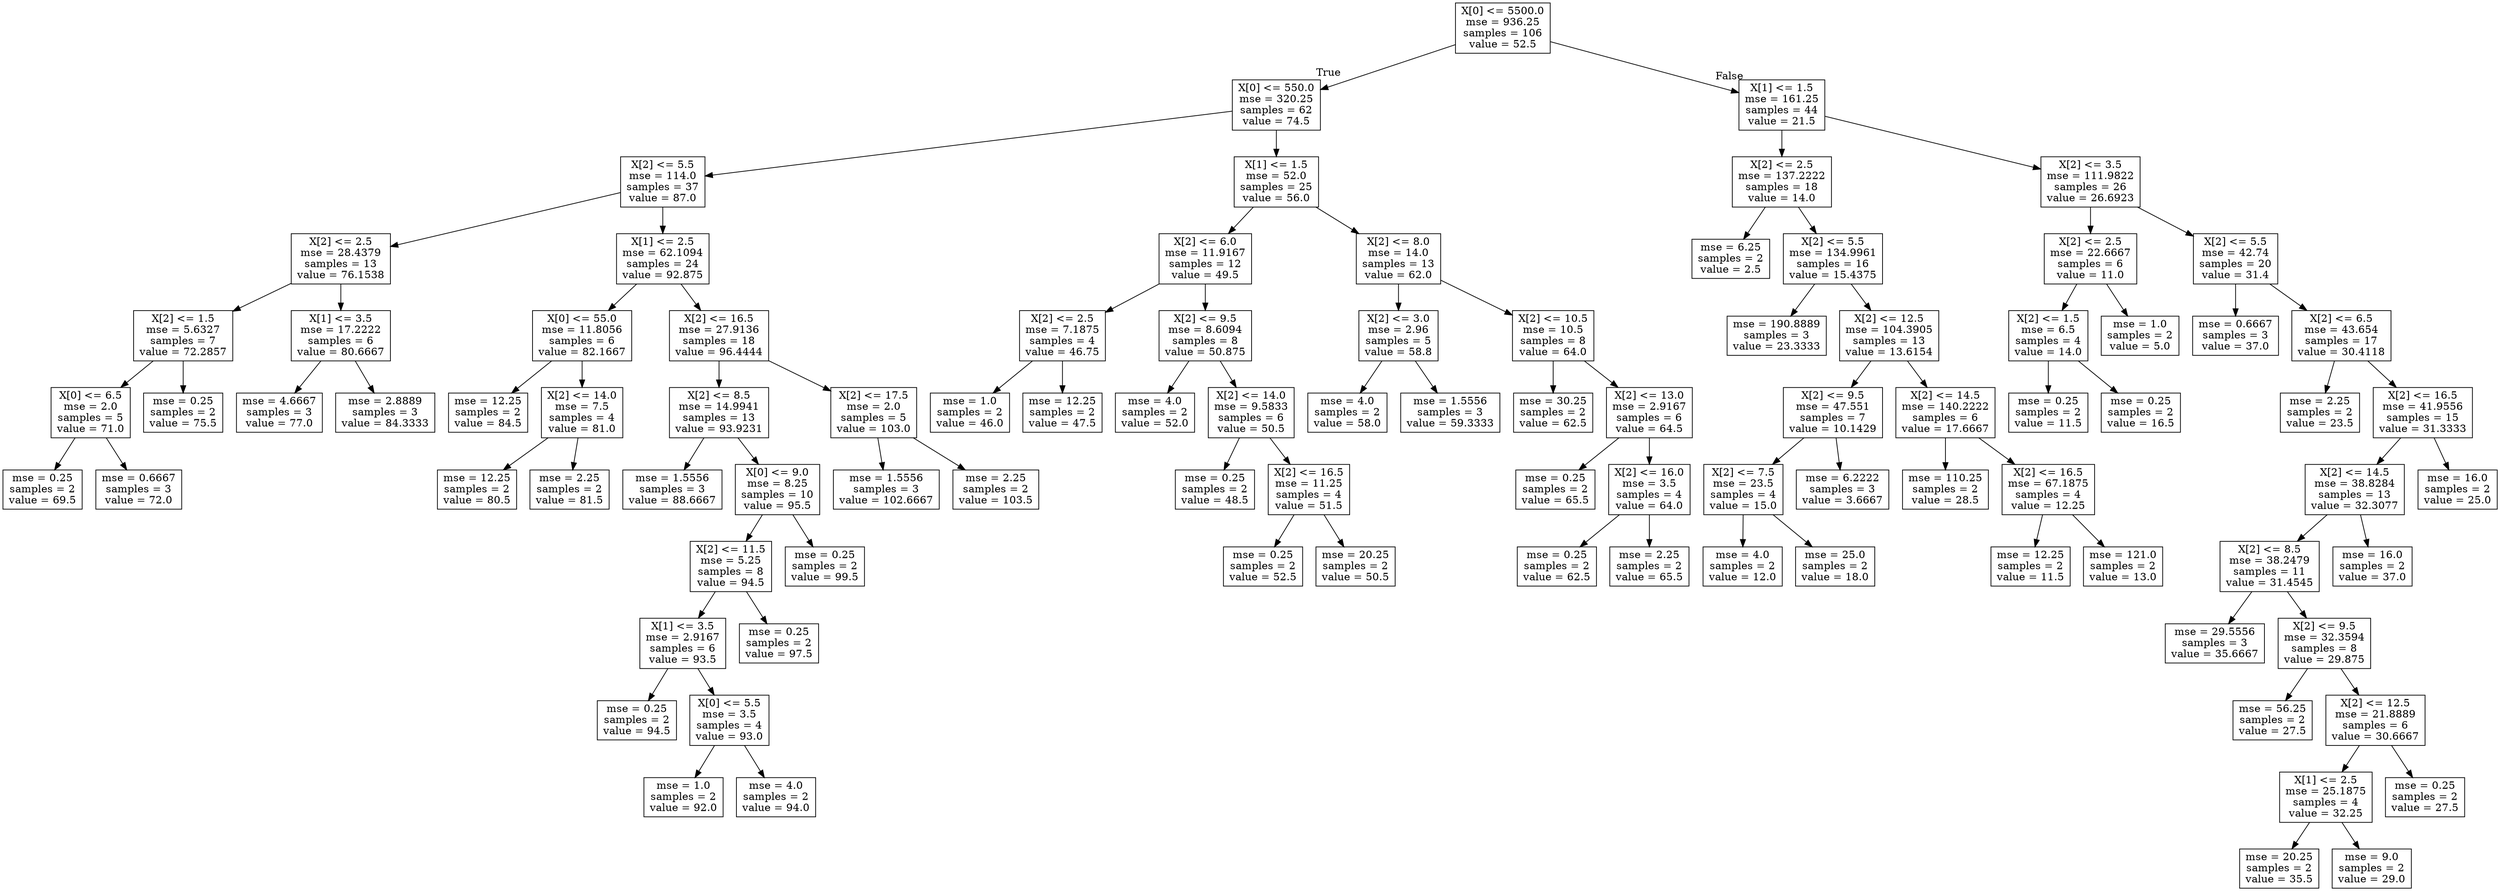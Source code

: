 digraph Tree {
node [shape=box] ;
0 [label="X[0] <= 5500.0\nmse = 936.25\nsamples = 106\nvalue = 52.5"] ;
1 [label="X[0] <= 550.0\nmse = 320.25\nsamples = 62\nvalue = 74.5"] ;
0 -> 1 [labeldistance=2.5, labelangle=45, headlabel="True"] ;
2 [label="X[2] <= 5.5\nmse = 114.0\nsamples = 37\nvalue = 87.0"] ;
1 -> 2 ;
3 [label="X[2] <= 2.5\nmse = 28.4379\nsamples = 13\nvalue = 76.1538"] ;
2 -> 3 ;
4 [label="X[2] <= 1.5\nmse = 5.6327\nsamples = 7\nvalue = 72.2857"] ;
3 -> 4 ;
5 [label="X[0] <= 6.5\nmse = 2.0\nsamples = 5\nvalue = 71.0"] ;
4 -> 5 ;
6 [label="mse = 0.25\nsamples = 2\nvalue = 69.5"] ;
5 -> 6 ;
7 [label="mse = 0.6667\nsamples = 3\nvalue = 72.0"] ;
5 -> 7 ;
8 [label="mse = 0.25\nsamples = 2\nvalue = 75.5"] ;
4 -> 8 ;
9 [label="X[1] <= 3.5\nmse = 17.2222\nsamples = 6\nvalue = 80.6667"] ;
3 -> 9 ;
10 [label="mse = 4.6667\nsamples = 3\nvalue = 77.0"] ;
9 -> 10 ;
11 [label="mse = 2.8889\nsamples = 3\nvalue = 84.3333"] ;
9 -> 11 ;
12 [label="X[1] <= 2.5\nmse = 62.1094\nsamples = 24\nvalue = 92.875"] ;
2 -> 12 ;
13 [label="X[0] <= 55.0\nmse = 11.8056\nsamples = 6\nvalue = 82.1667"] ;
12 -> 13 ;
14 [label="mse = 12.25\nsamples = 2\nvalue = 84.5"] ;
13 -> 14 ;
15 [label="X[2] <= 14.0\nmse = 7.5\nsamples = 4\nvalue = 81.0"] ;
13 -> 15 ;
16 [label="mse = 12.25\nsamples = 2\nvalue = 80.5"] ;
15 -> 16 ;
17 [label="mse = 2.25\nsamples = 2\nvalue = 81.5"] ;
15 -> 17 ;
18 [label="X[2] <= 16.5\nmse = 27.9136\nsamples = 18\nvalue = 96.4444"] ;
12 -> 18 ;
19 [label="X[2] <= 8.5\nmse = 14.9941\nsamples = 13\nvalue = 93.9231"] ;
18 -> 19 ;
20 [label="mse = 1.5556\nsamples = 3\nvalue = 88.6667"] ;
19 -> 20 ;
21 [label="X[0] <= 9.0\nmse = 8.25\nsamples = 10\nvalue = 95.5"] ;
19 -> 21 ;
22 [label="X[2] <= 11.5\nmse = 5.25\nsamples = 8\nvalue = 94.5"] ;
21 -> 22 ;
23 [label="X[1] <= 3.5\nmse = 2.9167\nsamples = 6\nvalue = 93.5"] ;
22 -> 23 ;
24 [label="mse = 0.25\nsamples = 2\nvalue = 94.5"] ;
23 -> 24 ;
25 [label="X[0] <= 5.5\nmse = 3.5\nsamples = 4\nvalue = 93.0"] ;
23 -> 25 ;
26 [label="mse = 1.0\nsamples = 2\nvalue = 92.0"] ;
25 -> 26 ;
27 [label="mse = 4.0\nsamples = 2\nvalue = 94.0"] ;
25 -> 27 ;
28 [label="mse = 0.25\nsamples = 2\nvalue = 97.5"] ;
22 -> 28 ;
29 [label="mse = 0.25\nsamples = 2\nvalue = 99.5"] ;
21 -> 29 ;
30 [label="X[2] <= 17.5\nmse = 2.0\nsamples = 5\nvalue = 103.0"] ;
18 -> 30 ;
31 [label="mse = 1.5556\nsamples = 3\nvalue = 102.6667"] ;
30 -> 31 ;
32 [label="mse = 2.25\nsamples = 2\nvalue = 103.5"] ;
30 -> 32 ;
33 [label="X[1] <= 1.5\nmse = 52.0\nsamples = 25\nvalue = 56.0"] ;
1 -> 33 ;
34 [label="X[2] <= 6.0\nmse = 11.9167\nsamples = 12\nvalue = 49.5"] ;
33 -> 34 ;
35 [label="X[2] <= 2.5\nmse = 7.1875\nsamples = 4\nvalue = 46.75"] ;
34 -> 35 ;
36 [label="mse = 1.0\nsamples = 2\nvalue = 46.0"] ;
35 -> 36 ;
37 [label="mse = 12.25\nsamples = 2\nvalue = 47.5"] ;
35 -> 37 ;
38 [label="X[2] <= 9.5\nmse = 8.6094\nsamples = 8\nvalue = 50.875"] ;
34 -> 38 ;
39 [label="mse = 4.0\nsamples = 2\nvalue = 52.0"] ;
38 -> 39 ;
40 [label="X[2] <= 14.0\nmse = 9.5833\nsamples = 6\nvalue = 50.5"] ;
38 -> 40 ;
41 [label="mse = 0.25\nsamples = 2\nvalue = 48.5"] ;
40 -> 41 ;
42 [label="X[2] <= 16.5\nmse = 11.25\nsamples = 4\nvalue = 51.5"] ;
40 -> 42 ;
43 [label="mse = 0.25\nsamples = 2\nvalue = 52.5"] ;
42 -> 43 ;
44 [label="mse = 20.25\nsamples = 2\nvalue = 50.5"] ;
42 -> 44 ;
45 [label="X[2] <= 8.0\nmse = 14.0\nsamples = 13\nvalue = 62.0"] ;
33 -> 45 ;
46 [label="X[2] <= 3.0\nmse = 2.96\nsamples = 5\nvalue = 58.8"] ;
45 -> 46 ;
47 [label="mse = 4.0\nsamples = 2\nvalue = 58.0"] ;
46 -> 47 ;
48 [label="mse = 1.5556\nsamples = 3\nvalue = 59.3333"] ;
46 -> 48 ;
49 [label="X[2] <= 10.5\nmse = 10.5\nsamples = 8\nvalue = 64.0"] ;
45 -> 49 ;
50 [label="mse = 30.25\nsamples = 2\nvalue = 62.5"] ;
49 -> 50 ;
51 [label="X[2] <= 13.0\nmse = 2.9167\nsamples = 6\nvalue = 64.5"] ;
49 -> 51 ;
52 [label="mse = 0.25\nsamples = 2\nvalue = 65.5"] ;
51 -> 52 ;
53 [label="X[2] <= 16.0\nmse = 3.5\nsamples = 4\nvalue = 64.0"] ;
51 -> 53 ;
54 [label="mse = 0.25\nsamples = 2\nvalue = 62.5"] ;
53 -> 54 ;
55 [label="mse = 2.25\nsamples = 2\nvalue = 65.5"] ;
53 -> 55 ;
56 [label="X[1] <= 1.5\nmse = 161.25\nsamples = 44\nvalue = 21.5"] ;
0 -> 56 [labeldistance=2.5, labelangle=-45, headlabel="False"] ;
57 [label="X[2] <= 2.5\nmse = 137.2222\nsamples = 18\nvalue = 14.0"] ;
56 -> 57 ;
58 [label="mse = 6.25\nsamples = 2\nvalue = 2.5"] ;
57 -> 58 ;
59 [label="X[2] <= 5.5\nmse = 134.9961\nsamples = 16\nvalue = 15.4375"] ;
57 -> 59 ;
60 [label="mse = 190.8889\nsamples = 3\nvalue = 23.3333"] ;
59 -> 60 ;
61 [label="X[2] <= 12.5\nmse = 104.3905\nsamples = 13\nvalue = 13.6154"] ;
59 -> 61 ;
62 [label="X[2] <= 9.5\nmse = 47.551\nsamples = 7\nvalue = 10.1429"] ;
61 -> 62 ;
63 [label="X[2] <= 7.5\nmse = 23.5\nsamples = 4\nvalue = 15.0"] ;
62 -> 63 ;
64 [label="mse = 4.0\nsamples = 2\nvalue = 12.0"] ;
63 -> 64 ;
65 [label="mse = 25.0\nsamples = 2\nvalue = 18.0"] ;
63 -> 65 ;
66 [label="mse = 6.2222\nsamples = 3\nvalue = 3.6667"] ;
62 -> 66 ;
67 [label="X[2] <= 14.5\nmse = 140.2222\nsamples = 6\nvalue = 17.6667"] ;
61 -> 67 ;
68 [label="mse = 110.25\nsamples = 2\nvalue = 28.5"] ;
67 -> 68 ;
69 [label="X[2] <= 16.5\nmse = 67.1875\nsamples = 4\nvalue = 12.25"] ;
67 -> 69 ;
70 [label="mse = 12.25\nsamples = 2\nvalue = 11.5"] ;
69 -> 70 ;
71 [label="mse = 121.0\nsamples = 2\nvalue = 13.0"] ;
69 -> 71 ;
72 [label="X[2] <= 3.5\nmse = 111.9822\nsamples = 26\nvalue = 26.6923"] ;
56 -> 72 ;
73 [label="X[2] <= 2.5\nmse = 22.6667\nsamples = 6\nvalue = 11.0"] ;
72 -> 73 ;
74 [label="X[2] <= 1.5\nmse = 6.5\nsamples = 4\nvalue = 14.0"] ;
73 -> 74 ;
75 [label="mse = 0.25\nsamples = 2\nvalue = 11.5"] ;
74 -> 75 ;
76 [label="mse = 0.25\nsamples = 2\nvalue = 16.5"] ;
74 -> 76 ;
77 [label="mse = 1.0\nsamples = 2\nvalue = 5.0"] ;
73 -> 77 ;
78 [label="X[2] <= 5.5\nmse = 42.74\nsamples = 20\nvalue = 31.4"] ;
72 -> 78 ;
79 [label="mse = 0.6667\nsamples = 3\nvalue = 37.0"] ;
78 -> 79 ;
80 [label="X[2] <= 6.5\nmse = 43.654\nsamples = 17\nvalue = 30.4118"] ;
78 -> 80 ;
81 [label="mse = 2.25\nsamples = 2\nvalue = 23.5"] ;
80 -> 81 ;
82 [label="X[2] <= 16.5\nmse = 41.9556\nsamples = 15\nvalue = 31.3333"] ;
80 -> 82 ;
83 [label="X[2] <= 14.5\nmse = 38.8284\nsamples = 13\nvalue = 32.3077"] ;
82 -> 83 ;
84 [label="X[2] <= 8.5\nmse = 38.2479\nsamples = 11\nvalue = 31.4545"] ;
83 -> 84 ;
85 [label="mse = 29.5556\nsamples = 3\nvalue = 35.6667"] ;
84 -> 85 ;
86 [label="X[2] <= 9.5\nmse = 32.3594\nsamples = 8\nvalue = 29.875"] ;
84 -> 86 ;
87 [label="mse = 56.25\nsamples = 2\nvalue = 27.5"] ;
86 -> 87 ;
88 [label="X[2] <= 12.5\nmse = 21.8889\nsamples = 6\nvalue = 30.6667"] ;
86 -> 88 ;
89 [label="X[1] <= 2.5\nmse = 25.1875\nsamples = 4\nvalue = 32.25"] ;
88 -> 89 ;
90 [label="mse = 20.25\nsamples = 2\nvalue = 35.5"] ;
89 -> 90 ;
91 [label="mse = 9.0\nsamples = 2\nvalue = 29.0"] ;
89 -> 91 ;
92 [label="mse = 0.25\nsamples = 2\nvalue = 27.5"] ;
88 -> 92 ;
93 [label="mse = 16.0\nsamples = 2\nvalue = 37.0"] ;
83 -> 93 ;
94 [label="mse = 16.0\nsamples = 2\nvalue = 25.0"] ;
82 -> 94 ;
}